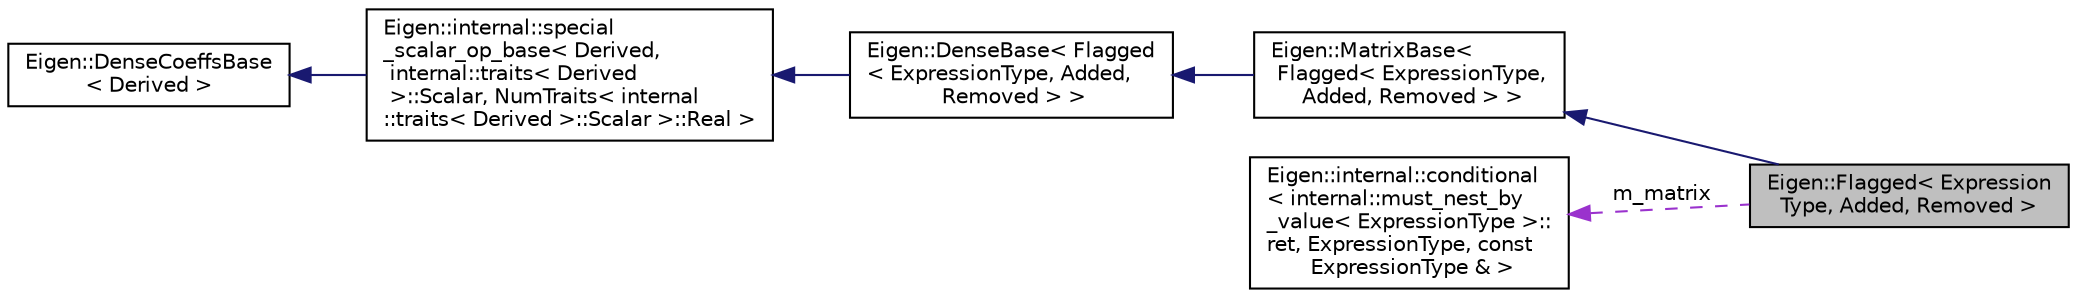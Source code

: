 digraph "Eigen::Flagged&lt; ExpressionType, Added, Removed &gt;"
{
  edge [fontname="Helvetica",fontsize="10",labelfontname="Helvetica",labelfontsize="10"];
  node [fontname="Helvetica",fontsize="10",shape=record];
  rankdir="LR";
  Node1 [label="Eigen::Flagged\< Expression\lType, Added, Removed \>",height=0.2,width=0.4,color="black", fillcolor="grey75", style="filled" fontcolor="black"];
  Node2 -> Node1 [dir="back",color="midnightblue",fontsize="10",style="solid",fontname="Helvetica"];
  Node2 [label="Eigen::MatrixBase\<\l Flagged\< ExpressionType,\l Added, Removed \> \>",height=0.2,width=0.4,color="black", fillcolor="white", style="filled",URL="$classEigen_1_1MatrixBase.html"];
  Node3 -> Node2 [dir="back",color="midnightblue",fontsize="10",style="solid",fontname="Helvetica"];
  Node3 [label="Eigen::DenseBase\< Flagged\l\< ExpressionType, Added,\l Removed \> \>",height=0.2,width=0.4,color="black", fillcolor="white", style="filled",URL="$classEigen_1_1DenseBase.html",tooltip="Base class for all dense matrices, vectors, and arrays. "];
  Node4 -> Node3 [dir="back",color="midnightblue",fontsize="10",style="solid",fontname="Helvetica"];
  Node4 [label="Eigen::internal::special\l_scalar_op_base\< Derived,\l internal::traits\< Derived\l \>::Scalar, NumTraits\< internal\l::traits\< Derived \>::Scalar \>::Real \>",height=0.2,width=0.4,color="black", fillcolor="white", style="filled",URL="$structEigen_1_1internal_1_1special__scalar__op__base.html"];
  Node5 -> Node4 [dir="back",color="midnightblue",fontsize="10",style="solid",fontname="Helvetica"];
  Node5 [label="Eigen::DenseCoeffsBase\l\< Derived \>",height=0.2,width=0.4,color="black", fillcolor="white", style="filled",URL="$classEigen_1_1DenseCoeffsBase.html"];
  Node6 -> Node1 [dir="back",color="darkorchid3",fontsize="10",style="dashed",label=" m_matrix" ,fontname="Helvetica"];
  Node6 [label="Eigen::internal::conditional\l\< internal::must_nest_by\l_value\< ExpressionType \>::\lret, ExpressionType, const\l ExpressionType & \>",height=0.2,width=0.4,color="black", fillcolor="white", style="filled",URL="$structEigen_1_1internal_1_1conditional.html"];
}
